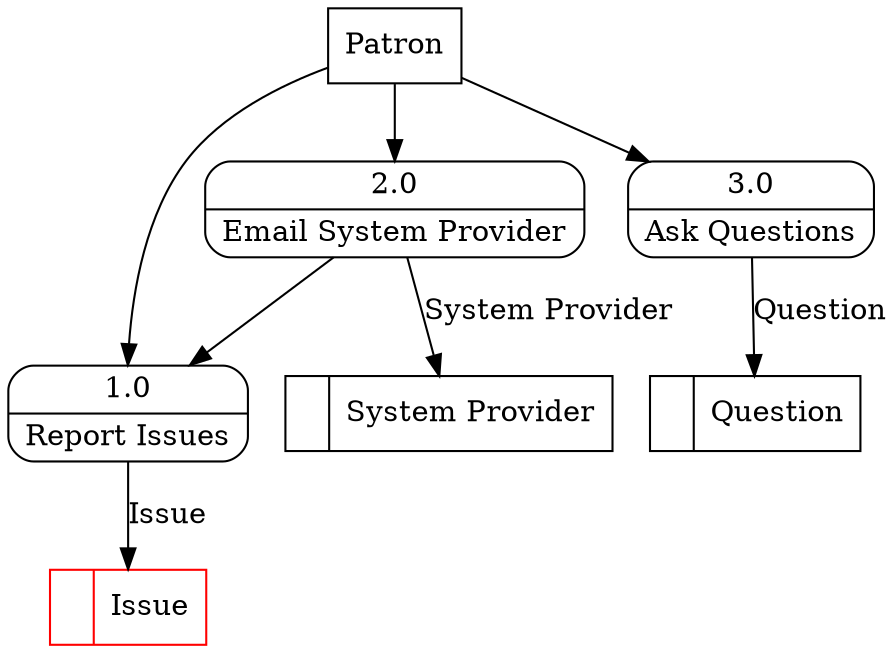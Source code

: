 digraph dfd2{ 
node[shape=record]
200 [label="<f0>  |<f1> Issue " color=red];
201 [label="<f0>  |<f1> System Provider " ];
202 [label="<f0>  |<f1> Question " ];
203 [label="Patron" shape=box];
204 [label="{<f0> 1.0|<f1> Report Issues }" shape=Mrecord];
205 [label="{<f0> 2.0|<f1> Email System Provider }" shape=Mrecord];
206 [label="{<f0> 3.0|<f1> Ask Questions }" shape=Mrecord];
203 -> 204
203 -> 205
203 -> 206
204 -> 200 [label="Issue"]
205 -> 204
205 -> 201 [label="System Provider"]
206 -> 202 [label="Question"]
}